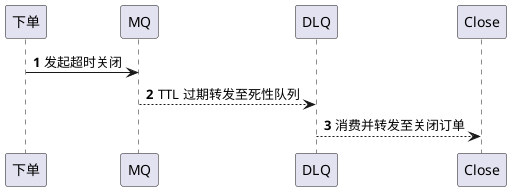 @startuml
'https://plantuml.com/sequence-diagram

autonumber
下单 -> MQ: 发起超时关闭
MQ --> DLQ: TTL 过期转发至死性队列
DLQ --> Close: 消费并转发至关闭订单
@enduml
